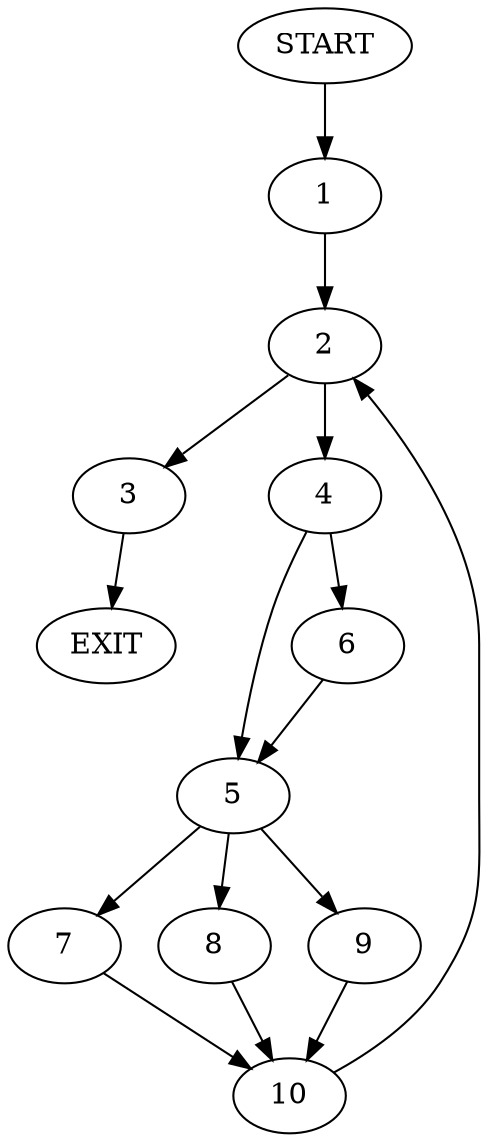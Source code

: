 digraph {
0 [label="START"]
11 [label="EXIT"]
0 -> 1
1 -> 2
2 -> 3
2 -> 4
3 -> 11
4 -> 5
4 -> 6
6 -> 5
5 -> 7
5 -> 8
5 -> 9
8 -> 10
7 -> 10
9 -> 10
10 -> 2
}
